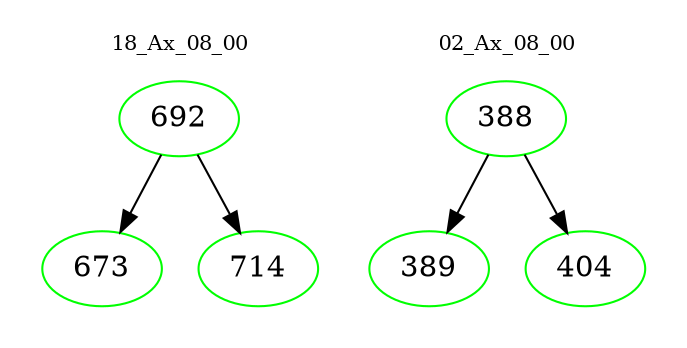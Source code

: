 digraph{
subgraph cluster_0 {
color = white
label = "18_Ax_08_00";
fontsize=10;
T0_692 [label="692", color="green"]
T0_692 -> T0_673 [color="black"]
T0_673 [label="673", color="green"]
T0_692 -> T0_714 [color="black"]
T0_714 [label="714", color="green"]
}
subgraph cluster_1 {
color = white
label = "02_Ax_08_00";
fontsize=10;
T1_388 [label="388", color="green"]
T1_388 -> T1_389 [color="black"]
T1_389 [label="389", color="green"]
T1_388 -> T1_404 [color="black"]
T1_404 [label="404", color="green"]
}
}
